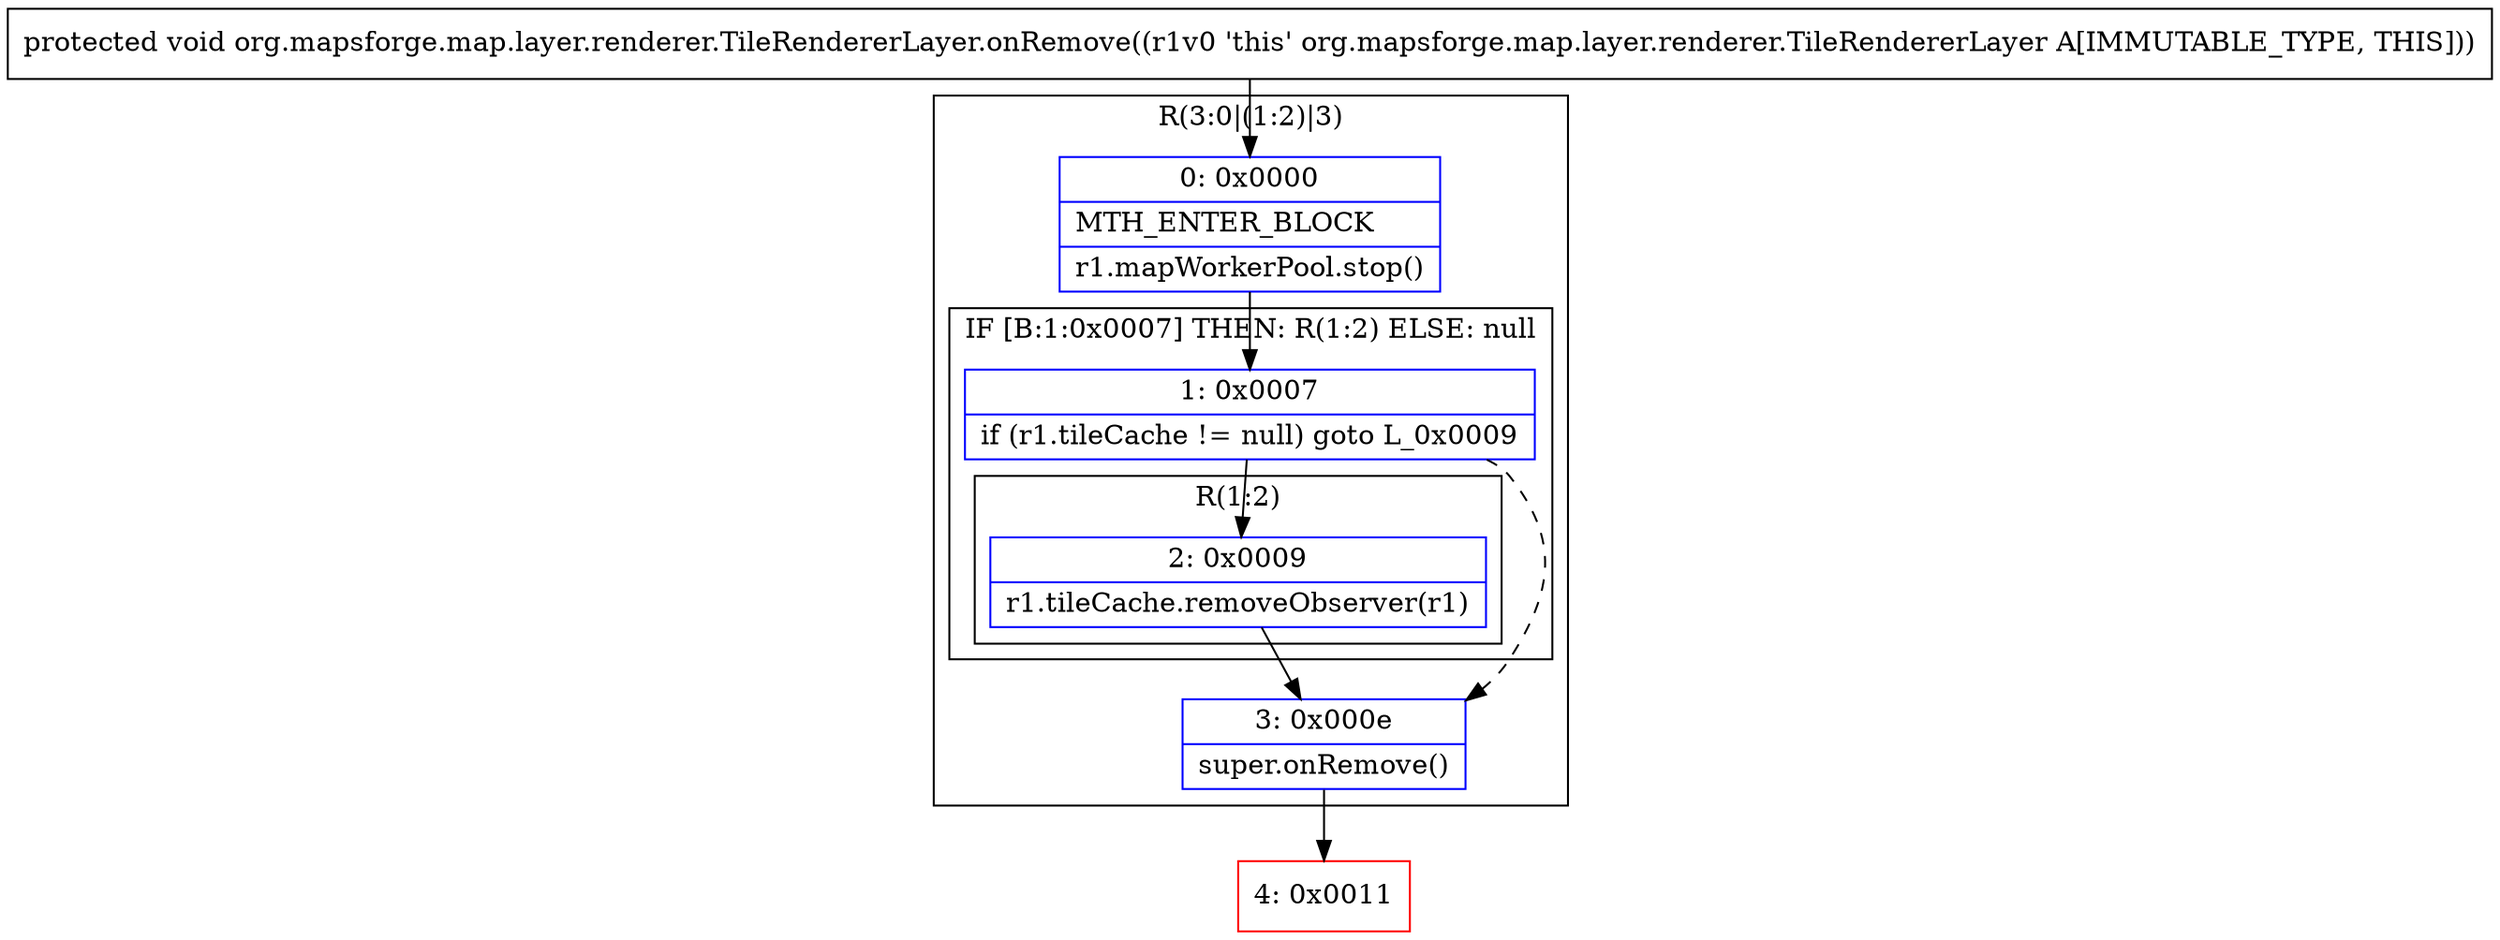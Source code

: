 digraph "CFG fororg.mapsforge.map.layer.renderer.TileRendererLayer.onRemove()V" {
subgraph cluster_Region_1166354772 {
label = "R(3:0|(1:2)|3)";
node [shape=record,color=blue];
Node_0 [shape=record,label="{0\:\ 0x0000|MTH_ENTER_BLOCK\l|r1.mapWorkerPool.stop()\l}"];
subgraph cluster_IfRegion_870882445 {
label = "IF [B:1:0x0007] THEN: R(1:2) ELSE: null";
node [shape=record,color=blue];
Node_1 [shape=record,label="{1\:\ 0x0007|if (r1.tileCache != null) goto L_0x0009\l}"];
subgraph cluster_Region_923663801 {
label = "R(1:2)";
node [shape=record,color=blue];
Node_2 [shape=record,label="{2\:\ 0x0009|r1.tileCache.removeObserver(r1)\l}"];
}
}
Node_3 [shape=record,label="{3\:\ 0x000e|super.onRemove()\l}"];
}
Node_4 [shape=record,color=red,label="{4\:\ 0x0011}"];
MethodNode[shape=record,label="{protected void org.mapsforge.map.layer.renderer.TileRendererLayer.onRemove((r1v0 'this' org.mapsforge.map.layer.renderer.TileRendererLayer A[IMMUTABLE_TYPE, THIS])) }"];
MethodNode -> Node_0;
Node_0 -> Node_1;
Node_1 -> Node_2;
Node_1 -> Node_3[style=dashed];
Node_2 -> Node_3;
Node_3 -> Node_4;
}

